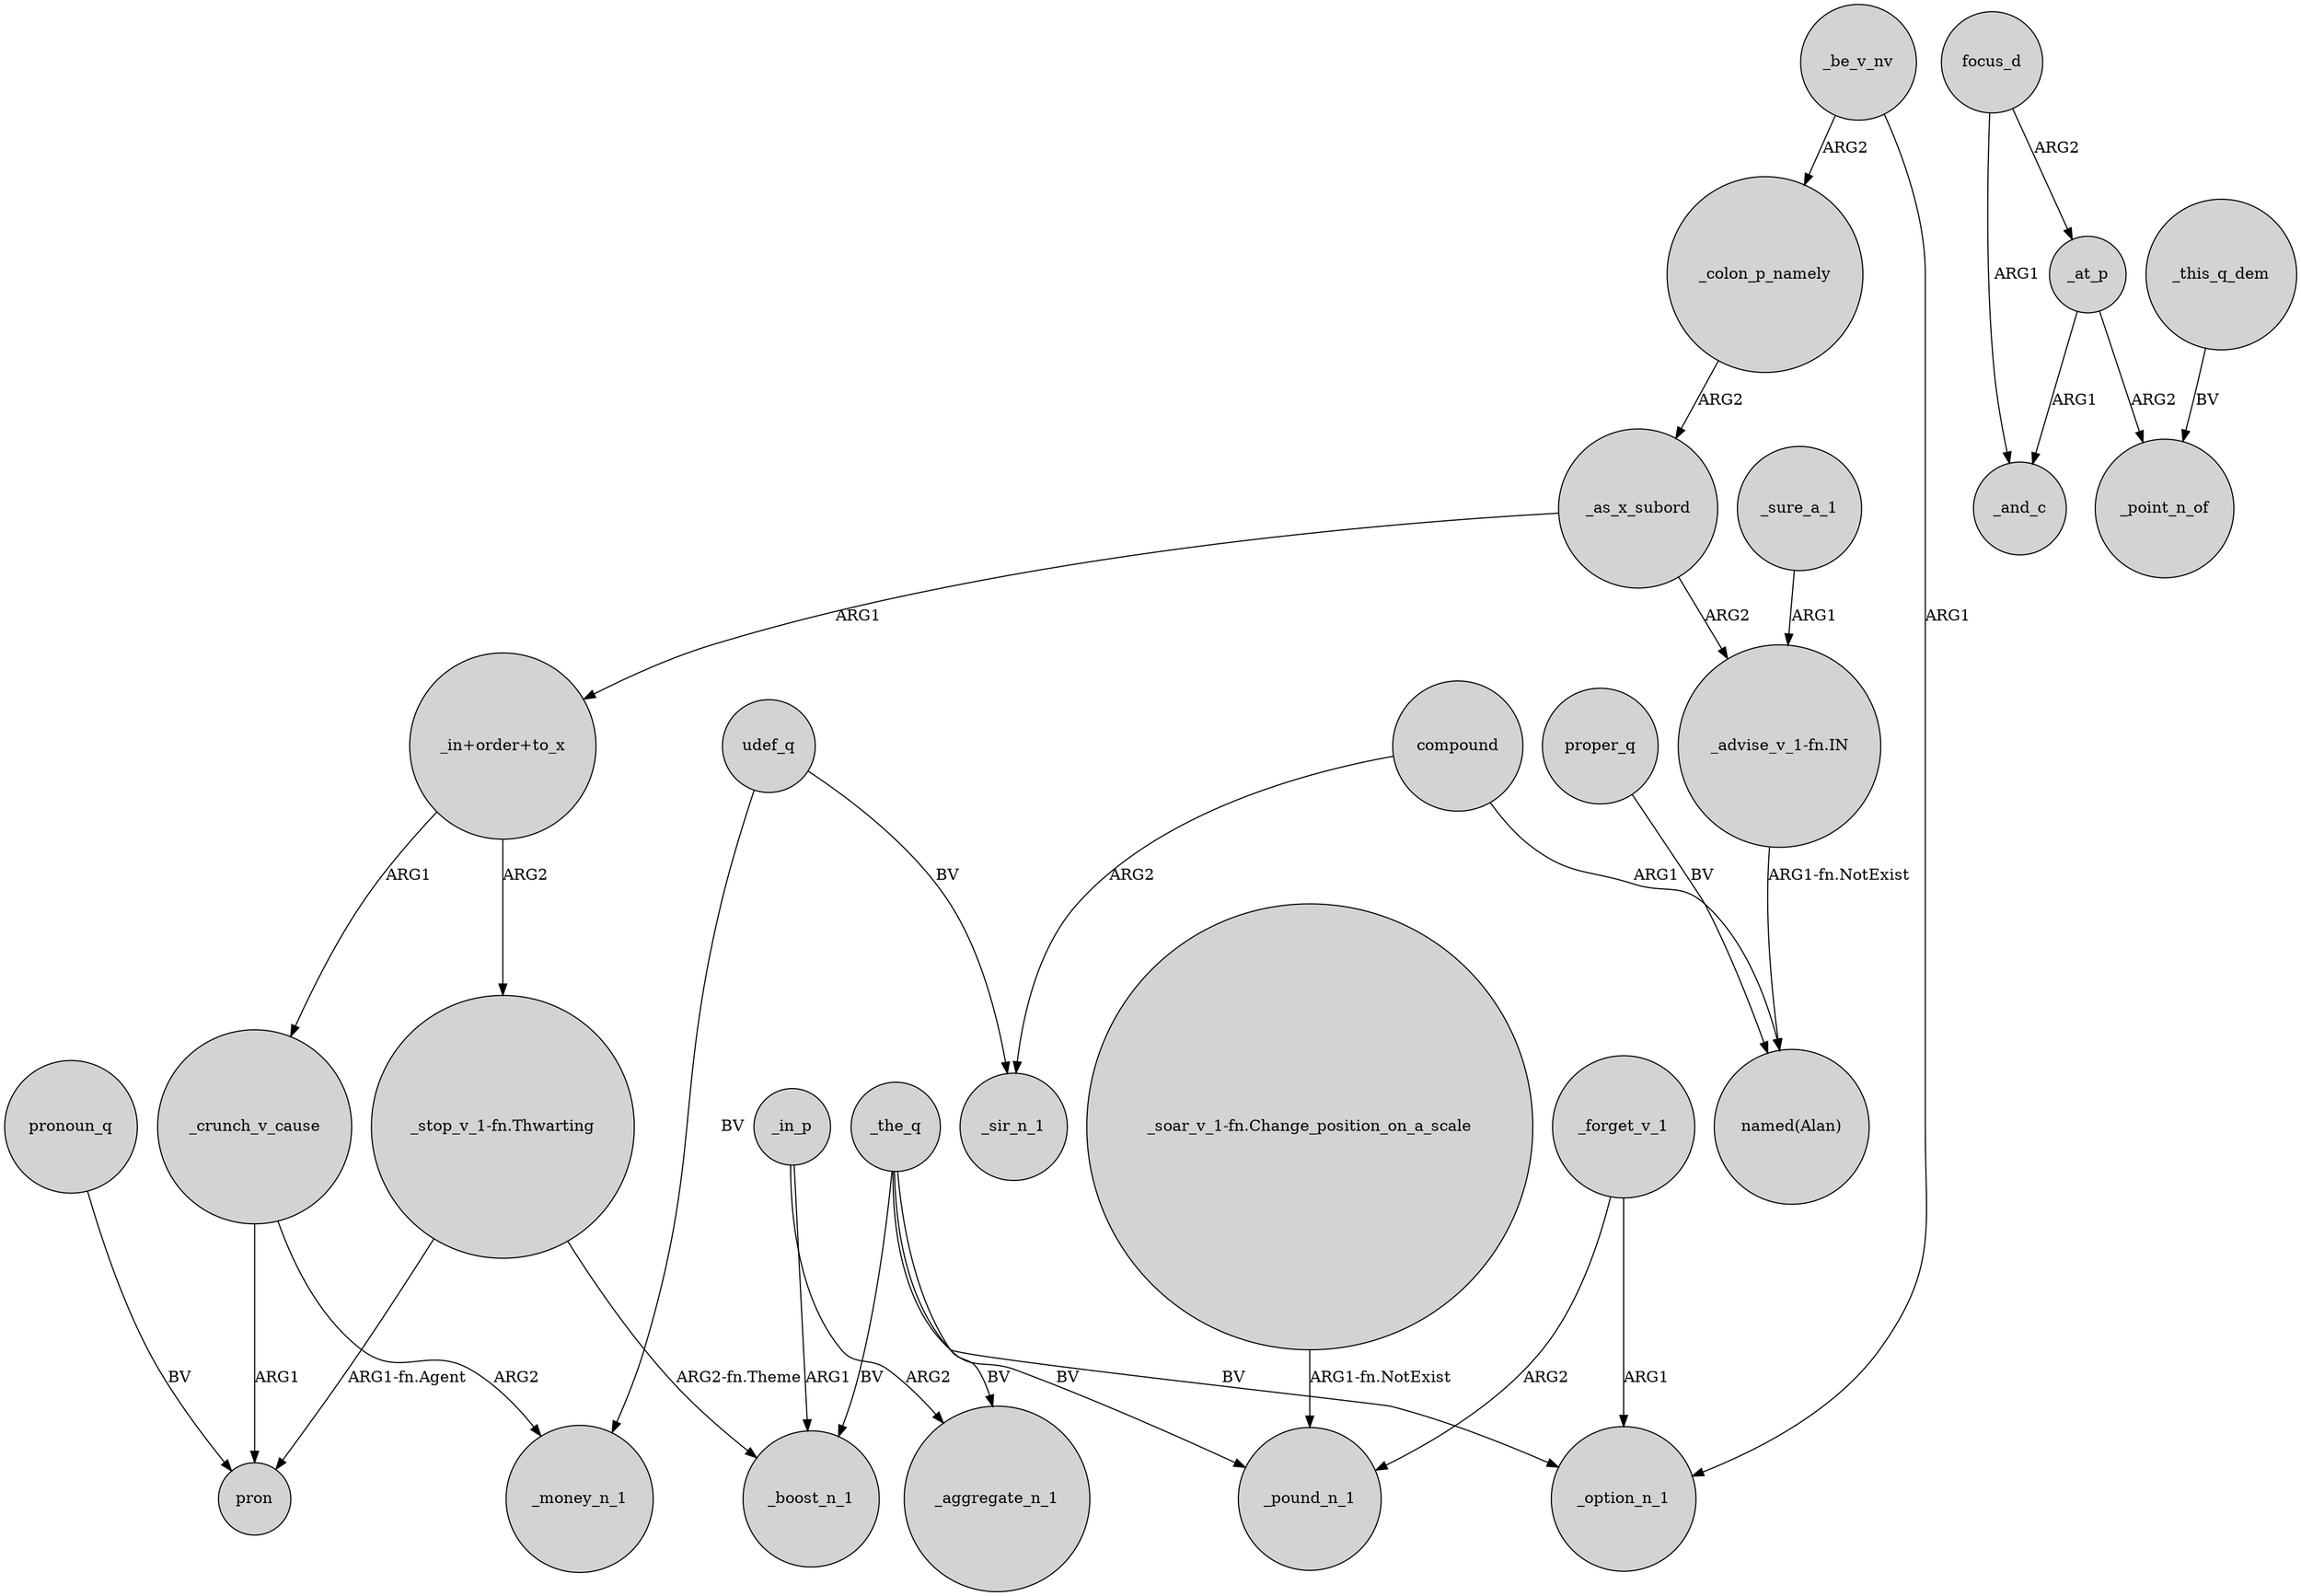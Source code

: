 digraph {
	node [shape=circle style=filled]
	udef_q -> _money_n_1 [label=BV]
	_as_x_subord -> "_in+order+to_x" [label=ARG1]
	_in_p -> _boost_n_1 [label=ARG1]
	_the_q -> _option_n_1 [label=BV]
	"_in+order+to_x" -> _crunch_v_cause [label=ARG1]
	_crunch_v_cause -> pron [label=ARG1]
	_as_x_subord -> "_advise_v_1-fn.IN" [label=ARG2]
	_be_v_nv -> _option_n_1 [label=ARG1]
	compound -> _sir_n_1 [label=ARG2]
	_the_q -> _pound_n_1 [label=BV]
	proper_q -> "named(Alan)" [label=BV]
	_in_p -> _aggregate_n_1 [label=ARG2]
	_crunch_v_cause -> _money_n_1 [label=ARG2]
	_be_v_nv -> _colon_p_namely [label=ARG2]
	"_soar_v_1-fn.Change_position_on_a_scale" -> _pound_n_1 [label="ARG1-fn.NotExist"]
	focus_d -> _at_p [label=ARG2]
	_at_p -> _and_c [label=ARG1]
	_this_q_dem -> _point_n_of [label=BV]
	_the_q -> _aggregate_n_1 [label=BV]
	udef_q -> _sir_n_1 [label=BV]
	_forget_v_1 -> _option_n_1 [label=ARG1]
	compound -> "named(Alan)" [label=ARG1]
	pronoun_q -> pron [label=BV]
	"_stop_v_1-fn.Thwarting" -> _boost_n_1 [label="ARG2-fn.Theme"]
	"_stop_v_1-fn.Thwarting" -> pron [label="ARG1-fn.Agent"]
	_the_q -> _boost_n_1 [label=BV]
	"_in+order+to_x" -> "_stop_v_1-fn.Thwarting" [label=ARG2]
	focus_d -> _and_c [label=ARG1]
	"_advise_v_1-fn.IN" -> "named(Alan)" [label="ARG1-fn.NotExist"]
	_at_p -> _point_n_of [label=ARG2]
	_sure_a_1 -> "_advise_v_1-fn.IN" [label=ARG1]
	_colon_p_namely -> _as_x_subord [label=ARG2]
	_forget_v_1 -> _pound_n_1 [label=ARG2]
}

